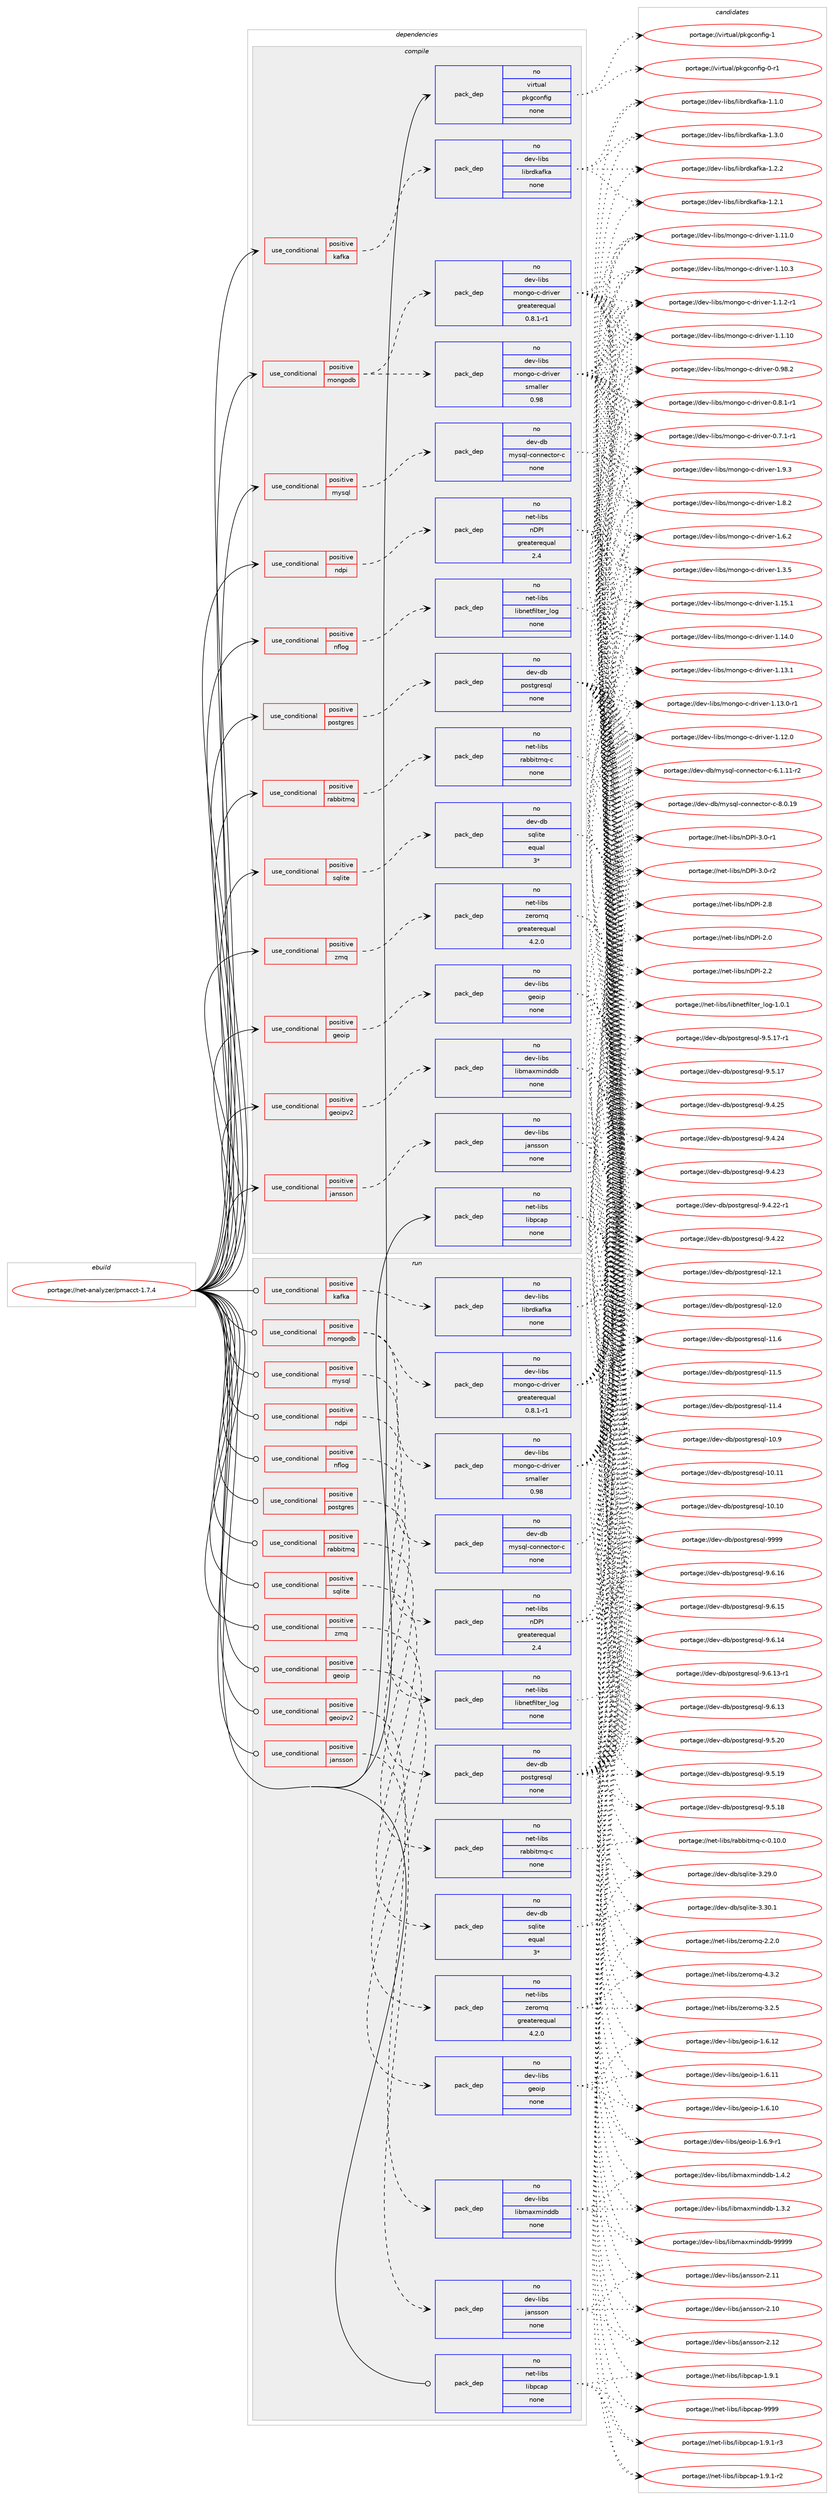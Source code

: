 digraph prolog {

# *************
# Graph options
# *************

newrank=true;
concentrate=true;
compound=true;
graph [rankdir=LR,fontname=Helvetica,fontsize=10,ranksep=1.5];#, ranksep=2.5, nodesep=0.2];
edge  [arrowhead=vee];
node  [fontname=Helvetica,fontsize=10];

# **********
# The ebuild
# **********

subgraph cluster_leftcol {
color=gray;
rank=same;
label=<<i>ebuild</i>>;
id [label="portage://net-analyzer/pmacct-1.7.4", color=red, width=4, href="../net-analyzer/pmacct-1.7.4.svg"];
}

# ****************
# The dependencies
# ****************

subgraph cluster_midcol {
color=gray;
label=<<i>dependencies</i>>;
subgraph cluster_compile {
fillcolor="#eeeeee";
style=filled;
label=<<i>compile</i>>;
subgraph cond34107 {
dependency152297 [label=<<TABLE BORDER="0" CELLBORDER="1" CELLSPACING="0" CELLPADDING="4"><TR><TD ROWSPAN="3" CELLPADDING="10">use_conditional</TD></TR><TR><TD>positive</TD></TR><TR><TD>geoip</TD></TR></TABLE>>, shape=none, color=red];
subgraph pack115696 {
dependency152298 [label=<<TABLE BORDER="0" CELLBORDER="1" CELLSPACING="0" CELLPADDING="4" WIDTH="220"><TR><TD ROWSPAN="6" CELLPADDING="30">pack_dep</TD></TR><TR><TD WIDTH="110">no</TD></TR><TR><TD>dev-libs</TD></TR><TR><TD>geoip</TD></TR><TR><TD>none</TD></TR><TR><TD></TD></TR></TABLE>>, shape=none, color=blue];
}
dependency152297:e -> dependency152298:w [weight=20,style="dashed",arrowhead="vee"];
}
id:e -> dependency152297:w [weight=20,style="solid",arrowhead="vee"];
subgraph cond34108 {
dependency152299 [label=<<TABLE BORDER="0" CELLBORDER="1" CELLSPACING="0" CELLPADDING="4"><TR><TD ROWSPAN="3" CELLPADDING="10">use_conditional</TD></TR><TR><TD>positive</TD></TR><TR><TD>geoipv2</TD></TR></TABLE>>, shape=none, color=red];
subgraph pack115697 {
dependency152300 [label=<<TABLE BORDER="0" CELLBORDER="1" CELLSPACING="0" CELLPADDING="4" WIDTH="220"><TR><TD ROWSPAN="6" CELLPADDING="30">pack_dep</TD></TR><TR><TD WIDTH="110">no</TD></TR><TR><TD>dev-libs</TD></TR><TR><TD>libmaxminddb</TD></TR><TR><TD>none</TD></TR><TR><TD></TD></TR></TABLE>>, shape=none, color=blue];
}
dependency152299:e -> dependency152300:w [weight=20,style="dashed",arrowhead="vee"];
}
id:e -> dependency152299:w [weight=20,style="solid",arrowhead="vee"];
subgraph cond34109 {
dependency152301 [label=<<TABLE BORDER="0" CELLBORDER="1" CELLSPACING="0" CELLPADDING="4"><TR><TD ROWSPAN="3" CELLPADDING="10">use_conditional</TD></TR><TR><TD>positive</TD></TR><TR><TD>jansson</TD></TR></TABLE>>, shape=none, color=red];
subgraph pack115698 {
dependency152302 [label=<<TABLE BORDER="0" CELLBORDER="1" CELLSPACING="0" CELLPADDING="4" WIDTH="220"><TR><TD ROWSPAN="6" CELLPADDING="30">pack_dep</TD></TR><TR><TD WIDTH="110">no</TD></TR><TR><TD>dev-libs</TD></TR><TR><TD>jansson</TD></TR><TR><TD>none</TD></TR><TR><TD></TD></TR></TABLE>>, shape=none, color=blue];
}
dependency152301:e -> dependency152302:w [weight=20,style="dashed",arrowhead="vee"];
}
id:e -> dependency152301:w [weight=20,style="solid",arrowhead="vee"];
subgraph cond34110 {
dependency152303 [label=<<TABLE BORDER="0" CELLBORDER="1" CELLSPACING="0" CELLPADDING="4"><TR><TD ROWSPAN="3" CELLPADDING="10">use_conditional</TD></TR><TR><TD>positive</TD></TR><TR><TD>kafka</TD></TR></TABLE>>, shape=none, color=red];
subgraph pack115699 {
dependency152304 [label=<<TABLE BORDER="0" CELLBORDER="1" CELLSPACING="0" CELLPADDING="4" WIDTH="220"><TR><TD ROWSPAN="6" CELLPADDING="30">pack_dep</TD></TR><TR><TD WIDTH="110">no</TD></TR><TR><TD>dev-libs</TD></TR><TR><TD>librdkafka</TD></TR><TR><TD>none</TD></TR><TR><TD></TD></TR></TABLE>>, shape=none, color=blue];
}
dependency152303:e -> dependency152304:w [weight=20,style="dashed",arrowhead="vee"];
}
id:e -> dependency152303:w [weight=20,style="solid",arrowhead="vee"];
subgraph cond34111 {
dependency152305 [label=<<TABLE BORDER="0" CELLBORDER="1" CELLSPACING="0" CELLPADDING="4"><TR><TD ROWSPAN="3" CELLPADDING="10">use_conditional</TD></TR><TR><TD>positive</TD></TR><TR><TD>mongodb</TD></TR></TABLE>>, shape=none, color=red];
subgraph pack115700 {
dependency152306 [label=<<TABLE BORDER="0" CELLBORDER="1" CELLSPACING="0" CELLPADDING="4" WIDTH="220"><TR><TD ROWSPAN="6" CELLPADDING="30">pack_dep</TD></TR><TR><TD WIDTH="110">no</TD></TR><TR><TD>dev-libs</TD></TR><TR><TD>mongo-c-driver</TD></TR><TR><TD>greaterequal</TD></TR><TR><TD>0.8.1-r1</TD></TR></TABLE>>, shape=none, color=blue];
}
dependency152305:e -> dependency152306:w [weight=20,style="dashed",arrowhead="vee"];
subgraph pack115701 {
dependency152307 [label=<<TABLE BORDER="0" CELLBORDER="1" CELLSPACING="0" CELLPADDING="4" WIDTH="220"><TR><TD ROWSPAN="6" CELLPADDING="30">pack_dep</TD></TR><TR><TD WIDTH="110">no</TD></TR><TR><TD>dev-libs</TD></TR><TR><TD>mongo-c-driver</TD></TR><TR><TD>smaller</TD></TR><TR><TD>0.98</TD></TR></TABLE>>, shape=none, color=blue];
}
dependency152305:e -> dependency152307:w [weight=20,style="dashed",arrowhead="vee"];
}
id:e -> dependency152305:w [weight=20,style="solid",arrowhead="vee"];
subgraph cond34112 {
dependency152308 [label=<<TABLE BORDER="0" CELLBORDER="1" CELLSPACING="0" CELLPADDING="4"><TR><TD ROWSPAN="3" CELLPADDING="10">use_conditional</TD></TR><TR><TD>positive</TD></TR><TR><TD>mysql</TD></TR></TABLE>>, shape=none, color=red];
subgraph pack115702 {
dependency152309 [label=<<TABLE BORDER="0" CELLBORDER="1" CELLSPACING="0" CELLPADDING="4" WIDTH="220"><TR><TD ROWSPAN="6" CELLPADDING="30">pack_dep</TD></TR><TR><TD WIDTH="110">no</TD></TR><TR><TD>dev-db</TD></TR><TR><TD>mysql-connector-c</TD></TR><TR><TD>none</TD></TR><TR><TD></TD></TR></TABLE>>, shape=none, color=blue];
}
dependency152308:e -> dependency152309:w [weight=20,style="dashed",arrowhead="vee"];
}
id:e -> dependency152308:w [weight=20,style="solid",arrowhead="vee"];
subgraph cond34113 {
dependency152310 [label=<<TABLE BORDER="0" CELLBORDER="1" CELLSPACING="0" CELLPADDING="4"><TR><TD ROWSPAN="3" CELLPADDING="10">use_conditional</TD></TR><TR><TD>positive</TD></TR><TR><TD>ndpi</TD></TR></TABLE>>, shape=none, color=red];
subgraph pack115703 {
dependency152311 [label=<<TABLE BORDER="0" CELLBORDER="1" CELLSPACING="0" CELLPADDING="4" WIDTH="220"><TR><TD ROWSPAN="6" CELLPADDING="30">pack_dep</TD></TR><TR><TD WIDTH="110">no</TD></TR><TR><TD>net-libs</TD></TR><TR><TD>nDPI</TD></TR><TR><TD>greaterequal</TD></TR><TR><TD>2.4</TD></TR></TABLE>>, shape=none, color=blue];
}
dependency152310:e -> dependency152311:w [weight=20,style="dashed",arrowhead="vee"];
}
id:e -> dependency152310:w [weight=20,style="solid",arrowhead="vee"];
subgraph cond34114 {
dependency152312 [label=<<TABLE BORDER="0" CELLBORDER="1" CELLSPACING="0" CELLPADDING="4"><TR><TD ROWSPAN="3" CELLPADDING="10">use_conditional</TD></TR><TR><TD>positive</TD></TR><TR><TD>nflog</TD></TR></TABLE>>, shape=none, color=red];
subgraph pack115704 {
dependency152313 [label=<<TABLE BORDER="0" CELLBORDER="1" CELLSPACING="0" CELLPADDING="4" WIDTH="220"><TR><TD ROWSPAN="6" CELLPADDING="30">pack_dep</TD></TR><TR><TD WIDTH="110">no</TD></TR><TR><TD>net-libs</TD></TR><TR><TD>libnetfilter_log</TD></TR><TR><TD>none</TD></TR><TR><TD></TD></TR></TABLE>>, shape=none, color=blue];
}
dependency152312:e -> dependency152313:w [weight=20,style="dashed",arrowhead="vee"];
}
id:e -> dependency152312:w [weight=20,style="solid",arrowhead="vee"];
subgraph cond34115 {
dependency152314 [label=<<TABLE BORDER="0" CELLBORDER="1" CELLSPACING="0" CELLPADDING="4"><TR><TD ROWSPAN="3" CELLPADDING="10">use_conditional</TD></TR><TR><TD>positive</TD></TR><TR><TD>postgres</TD></TR></TABLE>>, shape=none, color=red];
subgraph pack115705 {
dependency152315 [label=<<TABLE BORDER="0" CELLBORDER="1" CELLSPACING="0" CELLPADDING="4" WIDTH="220"><TR><TD ROWSPAN="6" CELLPADDING="30">pack_dep</TD></TR><TR><TD WIDTH="110">no</TD></TR><TR><TD>dev-db</TD></TR><TR><TD>postgresql</TD></TR><TR><TD>none</TD></TR><TR><TD></TD></TR></TABLE>>, shape=none, color=blue];
}
dependency152314:e -> dependency152315:w [weight=20,style="dashed",arrowhead="vee"];
}
id:e -> dependency152314:w [weight=20,style="solid",arrowhead="vee"];
subgraph cond34116 {
dependency152316 [label=<<TABLE BORDER="0" CELLBORDER="1" CELLSPACING="0" CELLPADDING="4"><TR><TD ROWSPAN="3" CELLPADDING="10">use_conditional</TD></TR><TR><TD>positive</TD></TR><TR><TD>rabbitmq</TD></TR></TABLE>>, shape=none, color=red];
subgraph pack115706 {
dependency152317 [label=<<TABLE BORDER="0" CELLBORDER="1" CELLSPACING="0" CELLPADDING="4" WIDTH="220"><TR><TD ROWSPAN="6" CELLPADDING="30">pack_dep</TD></TR><TR><TD WIDTH="110">no</TD></TR><TR><TD>net-libs</TD></TR><TR><TD>rabbitmq-c</TD></TR><TR><TD>none</TD></TR><TR><TD></TD></TR></TABLE>>, shape=none, color=blue];
}
dependency152316:e -> dependency152317:w [weight=20,style="dashed",arrowhead="vee"];
}
id:e -> dependency152316:w [weight=20,style="solid",arrowhead="vee"];
subgraph cond34117 {
dependency152318 [label=<<TABLE BORDER="0" CELLBORDER="1" CELLSPACING="0" CELLPADDING="4"><TR><TD ROWSPAN="3" CELLPADDING="10">use_conditional</TD></TR><TR><TD>positive</TD></TR><TR><TD>sqlite</TD></TR></TABLE>>, shape=none, color=red];
subgraph pack115707 {
dependency152319 [label=<<TABLE BORDER="0" CELLBORDER="1" CELLSPACING="0" CELLPADDING="4" WIDTH="220"><TR><TD ROWSPAN="6" CELLPADDING="30">pack_dep</TD></TR><TR><TD WIDTH="110">no</TD></TR><TR><TD>dev-db</TD></TR><TR><TD>sqlite</TD></TR><TR><TD>equal</TD></TR><TR><TD>3*</TD></TR></TABLE>>, shape=none, color=blue];
}
dependency152318:e -> dependency152319:w [weight=20,style="dashed",arrowhead="vee"];
}
id:e -> dependency152318:w [weight=20,style="solid",arrowhead="vee"];
subgraph cond34118 {
dependency152320 [label=<<TABLE BORDER="0" CELLBORDER="1" CELLSPACING="0" CELLPADDING="4"><TR><TD ROWSPAN="3" CELLPADDING="10">use_conditional</TD></TR><TR><TD>positive</TD></TR><TR><TD>zmq</TD></TR></TABLE>>, shape=none, color=red];
subgraph pack115708 {
dependency152321 [label=<<TABLE BORDER="0" CELLBORDER="1" CELLSPACING="0" CELLPADDING="4" WIDTH="220"><TR><TD ROWSPAN="6" CELLPADDING="30">pack_dep</TD></TR><TR><TD WIDTH="110">no</TD></TR><TR><TD>net-libs</TD></TR><TR><TD>zeromq</TD></TR><TR><TD>greaterequal</TD></TR><TR><TD>4.2.0</TD></TR></TABLE>>, shape=none, color=blue];
}
dependency152320:e -> dependency152321:w [weight=20,style="dashed",arrowhead="vee"];
}
id:e -> dependency152320:w [weight=20,style="solid",arrowhead="vee"];
subgraph pack115709 {
dependency152322 [label=<<TABLE BORDER="0" CELLBORDER="1" CELLSPACING="0" CELLPADDING="4" WIDTH="220"><TR><TD ROWSPAN="6" CELLPADDING="30">pack_dep</TD></TR><TR><TD WIDTH="110">no</TD></TR><TR><TD>net-libs</TD></TR><TR><TD>libpcap</TD></TR><TR><TD>none</TD></TR><TR><TD></TD></TR></TABLE>>, shape=none, color=blue];
}
id:e -> dependency152322:w [weight=20,style="solid",arrowhead="vee"];
subgraph pack115710 {
dependency152323 [label=<<TABLE BORDER="0" CELLBORDER="1" CELLSPACING="0" CELLPADDING="4" WIDTH="220"><TR><TD ROWSPAN="6" CELLPADDING="30">pack_dep</TD></TR><TR><TD WIDTH="110">no</TD></TR><TR><TD>virtual</TD></TR><TR><TD>pkgconfig</TD></TR><TR><TD>none</TD></TR><TR><TD></TD></TR></TABLE>>, shape=none, color=blue];
}
id:e -> dependency152323:w [weight=20,style="solid",arrowhead="vee"];
}
subgraph cluster_compileandrun {
fillcolor="#eeeeee";
style=filled;
label=<<i>compile and run</i>>;
}
subgraph cluster_run {
fillcolor="#eeeeee";
style=filled;
label=<<i>run</i>>;
subgraph cond34119 {
dependency152324 [label=<<TABLE BORDER="0" CELLBORDER="1" CELLSPACING="0" CELLPADDING="4"><TR><TD ROWSPAN="3" CELLPADDING="10">use_conditional</TD></TR><TR><TD>positive</TD></TR><TR><TD>geoip</TD></TR></TABLE>>, shape=none, color=red];
subgraph pack115711 {
dependency152325 [label=<<TABLE BORDER="0" CELLBORDER="1" CELLSPACING="0" CELLPADDING="4" WIDTH="220"><TR><TD ROWSPAN="6" CELLPADDING="30">pack_dep</TD></TR><TR><TD WIDTH="110">no</TD></TR><TR><TD>dev-libs</TD></TR><TR><TD>geoip</TD></TR><TR><TD>none</TD></TR><TR><TD></TD></TR></TABLE>>, shape=none, color=blue];
}
dependency152324:e -> dependency152325:w [weight=20,style="dashed",arrowhead="vee"];
}
id:e -> dependency152324:w [weight=20,style="solid",arrowhead="odot"];
subgraph cond34120 {
dependency152326 [label=<<TABLE BORDER="0" CELLBORDER="1" CELLSPACING="0" CELLPADDING="4"><TR><TD ROWSPAN="3" CELLPADDING="10">use_conditional</TD></TR><TR><TD>positive</TD></TR><TR><TD>geoipv2</TD></TR></TABLE>>, shape=none, color=red];
subgraph pack115712 {
dependency152327 [label=<<TABLE BORDER="0" CELLBORDER="1" CELLSPACING="0" CELLPADDING="4" WIDTH="220"><TR><TD ROWSPAN="6" CELLPADDING="30">pack_dep</TD></TR><TR><TD WIDTH="110">no</TD></TR><TR><TD>dev-libs</TD></TR><TR><TD>libmaxminddb</TD></TR><TR><TD>none</TD></TR><TR><TD></TD></TR></TABLE>>, shape=none, color=blue];
}
dependency152326:e -> dependency152327:w [weight=20,style="dashed",arrowhead="vee"];
}
id:e -> dependency152326:w [weight=20,style="solid",arrowhead="odot"];
subgraph cond34121 {
dependency152328 [label=<<TABLE BORDER="0" CELLBORDER="1" CELLSPACING="0" CELLPADDING="4"><TR><TD ROWSPAN="3" CELLPADDING="10">use_conditional</TD></TR><TR><TD>positive</TD></TR><TR><TD>jansson</TD></TR></TABLE>>, shape=none, color=red];
subgraph pack115713 {
dependency152329 [label=<<TABLE BORDER="0" CELLBORDER="1" CELLSPACING="0" CELLPADDING="4" WIDTH="220"><TR><TD ROWSPAN="6" CELLPADDING="30">pack_dep</TD></TR><TR><TD WIDTH="110">no</TD></TR><TR><TD>dev-libs</TD></TR><TR><TD>jansson</TD></TR><TR><TD>none</TD></TR><TR><TD></TD></TR></TABLE>>, shape=none, color=blue];
}
dependency152328:e -> dependency152329:w [weight=20,style="dashed",arrowhead="vee"];
}
id:e -> dependency152328:w [weight=20,style="solid",arrowhead="odot"];
subgraph cond34122 {
dependency152330 [label=<<TABLE BORDER="0" CELLBORDER="1" CELLSPACING="0" CELLPADDING="4"><TR><TD ROWSPAN="3" CELLPADDING="10">use_conditional</TD></TR><TR><TD>positive</TD></TR><TR><TD>kafka</TD></TR></TABLE>>, shape=none, color=red];
subgraph pack115714 {
dependency152331 [label=<<TABLE BORDER="0" CELLBORDER="1" CELLSPACING="0" CELLPADDING="4" WIDTH="220"><TR><TD ROWSPAN="6" CELLPADDING="30">pack_dep</TD></TR><TR><TD WIDTH="110">no</TD></TR><TR><TD>dev-libs</TD></TR><TR><TD>librdkafka</TD></TR><TR><TD>none</TD></TR><TR><TD></TD></TR></TABLE>>, shape=none, color=blue];
}
dependency152330:e -> dependency152331:w [weight=20,style="dashed",arrowhead="vee"];
}
id:e -> dependency152330:w [weight=20,style="solid",arrowhead="odot"];
subgraph cond34123 {
dependency152332 [label=<<TABLE BORDER="0" CELLBORDER="1" CELLSPACING="0" CELLPADDING="4"><TR><TD ROWSPAN="3" CELLPADDING="10">use_conditional</TD></TR><TR><TD>positive</TD></TR><TR><TD>mongodb</TD></TR></TABLE>>, shape=none, color=red];
subgraph pack115715 {
dependency152333 [label=<<TABLE BORDER="0" CELLBORDER="1" CELLSPACING="0" CELLPADDING="4" WIDTH="220"><TR><TD ROWSPAN="6" CELLPADDING="30">pack_dep</TD></TR><TR><TD WIDTH="110">no</TD></TR><TR><TD>dev-libs</TD></TR><TR><TD>mongo-c-driver</TD></TR><TR><TD>greaterequal</TD></TR><TR><TD>0.8.1-r1</TD></TR></TABLE>>, shape=none, color=blue];
}
dependency152332:e -> dependency152333:w [weight=20,style="dashed",arrowhead="vee"];
subgraph pack115716 {
dependency152334 [label=<<TABLE BORDER="0" CELLBORDER="1" CELLSPACING="0" CELLPADDING="4" WIDTH="220"><TR><TD ROWSPAN="6" CELLPADDING="30">pack_dep</TD></TR><TR><TD WIDTH="110">no</TD></TR><TR><TD>dev-libs</TD></TR><TR><TD>mongo-c-driver</TD></TR><TR><TD>smaller</TD></TR><TR><TD>0.98</TD></TR></TABLE>>, shape=none, color=blue];
}
dependency152332:e -> dependency152334:w [weight=20,style="dashed",arrowhead="vee"];
}
id:e -> dependency152332:w [weight=20,style="solid",arrowhead="odot"];
subgraph cond34124 {
dependency152335 [label=<<TABLE BORDER="0" CELLBORDER="1" CELLSPACING="0" CELLPADDING="4"><TR><TD ROWSPAN="3" CELLPADDING="10">use_conditional</TD></TR><TR><TD>positive</TD></TR><TR><TD>mysql</TD></TR></TABLE>>, shape=none, color=red];
subgraph pack115717 {
dependency152336 [label=<<TABLE BORDER="0" CELLBORDER="1" CELLSPACING="0" CELLPADDING="4" WIDTH="220"><TR><TD ROWSPAN="6" CELLPADDING="30">pack_dep</TD></TR><TR><TD WIDTH="110">no</TD></TR><TR><TD>dev-db</TD></TR><TR><TD>mysql-connector-c</TD></TR><TR><TD>none</TD></TR><TR><TD></TD></TR></TABLE>>, shape=none, color=blue];
}
dependency152335:e -> dependency152336:w [weight=20,style="dashed",arrowhead="vee"];
}
id:e -> dependency152335:w [weight=20,style="solid",arrowhead="odot"];
subgraph cond34125 {
dependency152337 [label=<<TABLE BORDER="0" CELLBORDER="1" CELLSPACING="0" CELLPADDING="4"><TR><TD ROWSPAN="3" CELLPADDING="10">use_conditional</TD></TR><TR><TD>positive</TD></TR><TR><TD>ndpi</TD></TR></TABLE>>, shape=none, color=red];
subgraph pack115718 {
dependency152338 [label=<<TABLE BORDER="0" CELLBORDER="1" CELLSPACING="0" CELLPADDING="4" WIDTH="220"><TR><TD ROWSPAN="6" CELLPADDING="30">pack_dep</TD></TR><TR><TD WIDTH="110">no</TD></TR><TR><TD>net-libs</TD></TR><TR><TD>nDPI</TD></TR><TR><TD>greaterequal</TD></TR><TR><TD>2.4</TD></TR></TABLE>>, shape=none, color=blue];
}
dependency152337:e -> dependency152338:w [weight=20,style="dashed",arrowhead="vee"];
}
id:e -> dependency152337:w [weight=20,style="solid",arrowhead="odot"];
subgraph cond34126 {
dependency152339 [label=<<TABLE BORDER="0" CELLBORDER="1" CELLSPACING="0" CELLPADDING="4"><TR><TD ROWSPAN="3" CELLPADDING="10">use_conditional</TD></TR><TR><TD>positive</TD></TR><TR><TD>nflog</TD></TR></TABLE>>, shape=none, color=red];
subgraph pack115719 {
dependency152340 [label=<<TABLE BORDER="0" CELLBORDER="1" CELLSPACING="0" CELLPADDING="4" WIDTH="220"><TR><TD ROWSPAN="6" CELLPADDING="30">pack_dep</TD></TR><TR><TD WIDTH="110">no</TD></TR><TR><TD>net-libs</TD></TR><TR><TD>libnetfilter_log</TD></TR><TR><TD>none</TD></TR><TR><TD></TD></TR></TABLE>>, shape=none, color=blue];
}
dependency152339:e -> dependency152340:w [weight=20,style="dashed",arrowhead="vee"];
}
id:e -> dependency152339:w [weight=20,style="solid",arrowhead="odot"];
subgraph cond34127 {
dependency152341 [label=<<TABLE BORDER="0" CELLBORDER="1" CELLSPACING="0" CELLPADDING="4"><TR><TD ROWSPAN="3" CELLPADDING="10">use_conditional</TD></TR><TR><TD>positive</TD></TR><TR><TD>postgres</TD></TR></TABLE>>, shape=none, color=red];
subgraph pack115720 {
dependency152342 [label=<<TABLE BORDER="0" CELLBORDER="1" CELLSPACING="0" CELLPADDING="4" WIDTH="220"><TR><TD ROWSPAN="6" CELLPADDING="30">pack_dep</TD></TR><TR><TD WIDTH="110">no</TD></TR><TR><TD>dev-db</TD></TR><TR><TD>postgresql</TD></TR><TR><TD>none</TD></TR><TR><TD></TD></TR></TABLE>>, shape=none, color=blue];
}
dependency152341:e -> dependency152342:w [weight=20,style="dashed",arrowhead="vee"];
}
id:e -> dependency152341:w [weight=20,style="solid",arrowhead="odot"];
subgraph cond34128 {
dependency152343 [label=<<TABLE BORDER="0" CELLBORDER="1" CELLSPACING="0" CELLPADDING="4"><TR><TD ROWSPAN="3" CELLPADDING="10">use_conditional</TD></TR><TR><TD>positive</TD></TR><TR><TD>rabbitmq</TD></TR></TABLE>>, shape=none, color=red];
subgraph pack115721 {
dependency152344 [label=<<TABLE BORDER="0" CELLBORDER="1" CELLSPACING="0" CELLPADDING="4" WIDTH="220"><TR><TD ROWSPAN="6" CELLPADDING="30">pack_dep</TD></TR><TR><TD WIDTH="110">no</TD></TR><TR><TD>net-libs</TD></TR><TR><TD>rabbitmq-c</TD></TR><TR><TD>none</TD></TR><TR><TD></TD></TR></TABLE>>, shape=none, color=blue];
}
dependency152343:e -> dependency152344:w [weight=20,style="dashed",arrowhead="vee"];
}
id:e -> dependency152343:w [weight=20,style="solid",arrowhead="odot"];
subgraph cond34129 {
dependency152345 [label=<<TABLE BORDER="0" CELLBORDER="1" CELLSPACING="0" CELLPADDING="4"><TR><TD ROWSPAN="3" CELLPADDING="10">use_conditional</TD></TR><TR><TD>positive</TD></TR><TR><TD>sqlite</TD></TR></TABLE>>, shape=none, color=red];
subgraph pack115722 {
dependency152346 [label=<<TABLE BORDER="0" CELLBORDER="1" CELLSPACING="0" CELLPADDING="4" WIDTH="220"><TR><TD ROWSPAN="6" CELLPADDING="30">pack_dep</TD></TR><TR><TD WIDTH="110">no</TD></TR><TR><TD>dev-db</TD></TR><TR><TD>sqlite</TD></TR><TR><TD>equal</TD></TR><TR><TD>3*</TD></TR></TABLE>>, shape=none, color=blue];
}
dependency152345:e -> dependency152346:w [weight=20,style="dashed",arrowhead="vee"];
}
id:e -> dependency152345:w [weight=20,style="solid",arrowhead="odot"];
subgraph cond34130 {
dependency152347 [label=<<TABLE BORDER="0" CELLBORDER="1" CELLSPACING="0" CELLPADDING="4"><TR><TD ROWSPAN="3" CELLPADDING="10">use_conditional</TD></TR><TR><TD>positive</TD></TR><TR><TD>zmq</TD></TR></TABLE>>, shape=none, color=red];
subgraph pack115723 {
dependency152348 [label=<<TABLE BORDER="0" CELLBORDER="1" CELLSPACING="0" CELLPADDING="4" WIDTH="220"><TR><TD ROWSPAN="6" CELLPADDING="30">pack_dep</TD></TR><TR><TD WIDTH="110">no</TD></TR><TR><TD>net-libs</TD></TR><TR><TD>zeromq</TD></TR><TR><TD>greaterequal</TD></TR><TR><TD>4.2.0</TD></TR></TABLE>>, shape=none, color=blue];
}
dependency152347:e -> dependency152348:w [weight=20,style="dashed",arrowhead="vee"];
}
id:e -> dependency152347:w [weight=20,style="solid",arrowhead="odot"];
subgraph pack115724 {
dependency152349 [label=<<TABLE BORDER="0" CELLBORDER="1" CELLSPACING="0" CELLPADDING="4" WIDTH="220"><TR><TD ROWSPAN="6" CELLPADDING="30">pack_dep</TD></TR><TR><TD WIDTH="110">no</TD></TR><TR><TD>net-libs</TD></TR><TR><TD>libpcap</TD></TR><TR><TD>none</TD></TR><TR><TD></TD></TR></TABLE>>, shape=none, color=blue];
}
id:e -> dependency152349:w [weight=20,style="solid",arrowhead="odot"];
}
}

# **************
# The candidates
# **************

subgraph cluster_choices {
rank=same;
color=gray;
label=<<i>candidates</i>>;

subgraph choice115696 {
color=black;
nodesep=1;
choice1001011184510810598115471031011111051124549465446574511449 [label="portage://dev-libs/geoip-1.6.9-r1", color=red, width=4,href="../dev-libs/geoip-1.6.9-r1.svg"];
choice10010111845108105981154710310111110511245494654464950 [label="portage://dev-libs/geoip-1.6.12", color=red, width=4,href="../dev-libs/geoip-1.6.12.svg"];
choice10010111845108105981154710310111110511245494654464949 [label="portage://dev-libs/geoip-1.6.11", color=red, width=4,href="../dev-libs/geoip-1.6.11.svg"];
choice10010111845108105981154710310111110511245494654464948 [label="portage://dev-libs/geoip-1.6.10", color=red, width=4,href="../dev-libs/geoip-1.6.10.svg"];
dependency152298:e -> choice1001011184510810598115471031011111051124549465446574511449:w [style=dotted,weight="100"];
dependency152298:e -> choice10010111845108105981154710310111110511245494654464950:w [style=dotted,weight="100"];
dependency152298:e -> choice10010111845108105981154710310111110511245494654464949:w [style=dotted,weight="100"];
dependency152298:e -> choice10010111845108105981154710310111110511245494654464948:w [style=dotted,weight="100"];
}
subgraph choice115697 {
color=black;
nodesep=1;
choice100101118451081059811547108105981099712010910511010010098455757575757 [label="portage://dev-libs/libmaxminddb-99999", color=red, width=4,href="../dev-libs/libmaxminddb-99999.svg"];
choice100101118451081059811547108105981099712010910511010010098454946524650 [label="portage://dev-libs/libmaxminddb-1.4.2", color=red, width=4,href="../dev-libs/libmaxminddb-1.4.2.svg"];
choice100101118451081059811547108105981099712010910511010010098454946514650 [label="portage://dev-libs/libmaxminddb-1.3.2", color=red, width=4,href="../dev-libs/libmaxminddb-1.3.2.svg"];
dependency152300:e -> choice100101118451081059811547108105981099712010910511010010098455757575757:w [style=dotted,weight="100"];
dependency152300:e -> choice100101118451081059811547108105981099712010910511010010098454946524650:w [style=dotted,weight="100"];
dependency152300:e -> choice100101118451081059811547108105981099712010910511010010098454946514650:w [style=dotted,weight="100"];
}
subgraph choice115698 {
color=black;
nodesep=1;
choice100101118451081059811547106971101151151111104550464950 [label="portage://dev-libs/jansson-2.12", color=red, width=4,href="../dev-libs/jansson-2.12.svg"];
choice100101118451081059811547106971101151151111104550464949 [label="portage://dev-libs/jansson-2.11", color=red, width=4,href="../dev-libs/jansson-2.11.svg"];
choice100101118451081059811547106971101151151111104550464948 [label="portage://dev-libs/jansson-2.10", color=red, width=4,href="../dev-libs/jansson-2.10.svg"];
dependency152302:e -> choice100101118451081059811547106971101151151111104550464950:w [style=dotted,weight="100"];
dependency152302:e -> choice100101118451081059811547106971101151151111104550464949:w [style=dotted,weight="100"];
dependency152302:e -> choice100101118451081059811547106971101151151111104550464948:w [style=dotted,weight="100"];
}
subgraph choice115699 {
color=black;
nodesep=1;
choice100101118451081059811547108105981141001079710210797454946514648 [label="portage://dev-libs/librdkafka-1.3.0", color=red, width=4,href="../dev-libs/librdkafka-1.3.0.svg"];
choice100101118451081059811547108105981141001079710210797454946504650 [label="portage://dev-libs/librdkafka-1.2.2", color=red, width=4,href="../dev-libs/librdkafka-1.2.2.svg"];
choice100101118451081059811547108105981141001079710210797454946504649 [label="portage://dev-libs/librdkafka-1.2.1", color=red, width=4,href="../dev-libs/librdkafka-1.2.1.svg"];
choice100101118451081059811547108105981141001079710210797454946494648 [label="portage://dev-libs/librdkafka-1.1.0", color=red, width=4,href="../dev-libs/librdkafka-1.1.0.svg"];
dependency152304:e -> choice100101118451081059811547108105981141001079710210797454946514648:w [style=dotted,weight="100"];
dependency152304:e -> choice100101118451081059811547108105981141001079710210797454946504650:w [style=dotted,weight="100"];
dependency152304:e -> choice100101118451081059811547108105981141001079710210797454946504649:w [style=dotted,weight="100"];
dependency152304:e -> choice100101118451081059811547108105981141001079710210797454946494648:w [style=dotted,weight="100"];
}
subgraph choice115700 {
color=black;
nodesep=1;
choice100101118451081059811547109111110103111459945100114105118101114454946574651 [label="portage://dev-libs/mongo-c-driver-1.9.3", color=red, width=4,href="../dev-libs/mongo-c-driver-1.9.3.svg"];
choice100101118451081059811547109111110103111459945100114105118101114454946564650 [label="portage://dev-libs/mongo-c-driver-1.8.2", color=red, width=4,href="../dev-libs/mongo-c-driver-1.8.2.svg"];
choice100101118451081059811547109111110103111459945100114105118101114454946544650 [label="portage://dev-libs/mongo-c-driver-1.6.2", color=red, width=4,href="../dev-libs/mongo-c-driver-1.6.2.svg"];
choice100101118451081059811547109111110103111459945100114105118101114454946514653 [label="portage://dev-libs/mongo-c-driver-1.3.5", color=red, width=4,href="../dev-libs/mongo-c-driver-1.3.5.svg"];
choice10010111845108105981154710911111010311145994510011410511810111445494649534649 [label="portage://dev-libs/mongo-c-driver-1.15.1", color=red, width=4,href="../dev-libs/mongo-c-driver-1.15.1.svg"];
choice10010111845108105981154710911111010311145994510011410511810111445494649524648 [label="portage://dev-libs/mongo-c-driver-1.14.0", color=red, width=4,href="../dev-libs/mongo-c-driver-1.14.0.svg"];
choice10010111845108105981154710911111010311145994510011410511810111445494649514649 [label="portage://dev-libs/mongo-c-driver-1.13.1", color=red, width=4,href="../dev-libs/mongo-c-driver-1.13.1.svg"];
choice100101118451081059811547109111110103111459945100114105118101114454946495146484511449 [label="portage://dev-libs/mongo-c-driver-1.13.0-r1", color=red, width=4,href="../dev-libs/mongo-c-driver-1.13.0-r1.svg"];
choice10010111845108105981154710911111010311145994510011410511810111445494649504648 [label="portage://dev-libs/mongo-c-driver-1.12.0", color=red, width=4,href="../dev-libs/mongo-c-driver-1.12.0.svg"];
choice10010111845108105981154710911111010311145994510011410511810111445494649494648 [label="portage://dev-libs/mongo-c-driver-1.11.0", color=red, width=4,href="../dev-libs/mongo-c-driver-1.11.0.svg"];
choice10010111845108105981154710911111010311145994510011410511810111445494649484651 [label="portage://dev-libs/mongo-c-driver-1.10.3", color=red, width=4,href="../dev-libs/mongo-c-driver-1.10.3.svg"];
choice1001011184510810598115471091111101031114599451001141051181011144549464946504511449 [label="portage://dev-libs/mongo-c-driver-1.1.2-r1", color=red, width=4,href="../dev-libs/mongo-c-driver-1.1.2-r1.svg"];
choice10010111845108105981154710911111010311145994510011410511810111445494649464948 [label="portage://dev-libs/mongo-c-driver-1.1.10", color=red, width=4,href="../dev-libs/mongo-c-driver-1.1.10.svg"];
choice10010111845108105981154710911111010311145994510011410511810111445484657564650 [label="portage://dev-libs/mongo-c-driver-0.98.2", color=red, width=4,href="../dev-libs/mongo-c-driver-0.98.2.svg"];
choice1001011184510810598115471091111101031114599451001141051181011144548465646494511449 [label="portage://dev-libs/mongo-c-driver-0.8.1-r1", color=red, width=4,href="../dev-libs/mongo-c-driver-0.8.1-r1.svg"];
choice1001011184510810598115471091111101031114599451001141051181011144548465546494511449 [label="portage://dev-libs/mongo-c-driver-0.7.1-r1", color=red, width=4,href="../dev-libs/mongo-c-driver-0.7.1-r1.svg"];
dependency152306:e -> choice100101118451081059811547109111110103111459945100114105118101114454946574651:w [style=dotted,weight="100"];
dependency152306:e -> choice100101118451081059811547109111110103111459945100114105118101114454946564650:w [style=dotted,weight="100"];
dependency152306:e -> choice100101118451081059811547109111110103111459945100114105118101114454946544650:w [style=dotted,weight="100"];
dependency152306:e -> choice100101118451081059811547109111110103111459945100114105118101114454946514653:w [style=dotted,weight="100"];
dependency152306:e -> choice10010111845108105981154710911111010311145994510011410511810111445494649534649:w [style=dotted,weight="100"];
dependency152306:e -> choice10010111845108105981154710911111010311145994510011410511810111445494649524648:w [style=dotted,weight="100"];
dependency152306:e -> choice10010111845108105981154710911111010311145994510011410511810111445494649514649:w [style=dotted,weight="100"];
dependency152306:e -> choice100101118451081059811547109111110103111459945100114105118101114454946495146484511449:w [style=dotted,weight="100"];
dependency152306:e -> choice10010111845108105981154710911111010311145994510011410511810111445494649504648:w [style=dotted,weight="100"];
dependency152306:e -> choice10010111845108105981154710911111010311145994510011410511810111445494649494648:w [style=dotted,weight="100"];
dependency152306:e -> choice10010111845108105981154710911111010311145994510011410511810111445494649484651:w [style=dotted,weight="100"];
dependency152306:e -> choice1001011184510810598115471091111101031114599451001141051181011144549464946504511449:w [style=dotted,weight="100"];
dependency152306:e -> choice10010111845108105981154710911111010311145994510011410511810111445494649464948:w [style=dotted,weight="100"];
dependency152306:e -> choice10010111845108105981154710911111010311145994510011410511810111445484657564650:w [style=dotted,weight="100"];
dependency152306:e -> choice1001011184510810598115471091111101031114599451001141051181011144548465646494511449:w [style=dotted,weight="100"];
dependency152306:e -> choice1001011184510810598115471091111101031114599451001141051181011144548465546494511449:w [style=dotted,weight="100"];
}
subgraph choice115701 {
color=black;
nodesep=1;
choice100101118451081059811547109111110103111459945100114105118101114454946574651 [label="portage://dev-libs/mongo-c-driver-1.9.3", color=red, width=4,href="../dev-libs/mongo-c-driver-1.9.3.svg"];
choice100101118451081059811547109111110103111459945100114105118101114454946564650 [label="portage://dev-libs/mongo-c-driver-1.8.2", color=red, width=4,href="../dev-libs/mongo-c-driver-1.8.2.svg"];
choice100101118451081059811547109111110103111459945100114105118101114454946544650 [label="portage://dev-libs/mongo-c-driver-1.6.2", color=red, width=4,href="../dev-libs/mongo-c-driver-1.6.2.svg"];
choice100101118451081059811547109111110103111459945100114105118101114454946514653 [label="portage://dev-libs/mongo-c-driver-1.3.5", color=red, width=4,href="../dev-libs/mongo-c-driver-1.3.5.svg"];
choice10010111845108105981154710911111010311145994510011410511810111445494649534649 [label="portage://dev-libs/mongo-c-driver-1.15.1", color=red, width=4,href="../dev-libs/mongo-c-driver-1.15.1.svg"];
choice10010111845108105981154710911111010311145994510011410511810111445494649524648 [label="portage://dev-libs/mongo-c-driver-1.14.0", color=red, width=4,href="../dev-libs/mongo-c-driver-1.14.0.svg"];
choice10010111845108105981154710911111010311145994510011410511810111445494649514649 [label="portage://dev-libs/mongo-c-driver-1.13.1", color=red, width=4,href="../dev-libs/mongo-c-driver-1.13.1.svg"];
choice100101118451081059811547109111110103111459945100114105118101114454946495146484511449 [label="portage://dev-libs/mongo-c-driver-1.13.0-r1", color=red, width=4,href="../dev-libs/mongo-c-driver-1.13.0-r1.svg"];
choice10010111845108105981154710911111010311145994510011410511810111445494649504648 [label="portage://dev-libs/mongo-c-driver-1.12.0", color=red, width=4,href="../dev-libs/mongo-c-driver-1.12.0.svg"];
choice10010111845108105981154710911111010311145994510011410511810111445494649494648 [label="portage://dev-libs/mongo-c-driver-1.11.0", color=red, width=4,href="../dev-libs/mongo-c-driver-1.11.0.svg"];
choice10010111845108105981154710911111010311145994510011410511810111445494649484651 [label="portage://dev-libs/mongo-c-driver-1.10.3", color=red, width=4,href="../dev-libs/mongo-c-driver-1.10.3.svg"];
choice1001011184510810598115471091111101031114599451001141051181011144549464946504511449 [label="portage://dev-libs/mongo-c-driver-1.1.2-r1", color=red, width=4,href="../dev-libs/mongo-c-driver-1.1.2-r1.svg"];
choice10010111845108105981154710911111010311145994510011410511810111445494649464948 [label="portage://dev-libs/mongo-c-driver-1.1.10", color=red, width=4,href="../dev-libs/mongo-c-driver-1.1.10.svg"];
choice10010111845108105981154710911111010311145994510011410511810111445484657564650 [label="portage://dev-libs/mongo-c-driver-0.98.2", color=red, width=4,href="../dev-libs/mongo-c-driver-0.98.2.svg"];
choice1001011184510810598115471091111101031114599451001141051181011144548465646494511449 [label="portage://dev-libs/mongo-c-driver-0.8.1-r1", color=red, width=4,href="../dev-libs/mongo-c-driver-0.8.1-r1.svg"];
choice1001011184510810598115471091111101031114599451001141051181011144548465546494511449 [label="portage://dev-libs/mongo-c-driver-0.7.1-r1", color=red, width=4,href="../dev-libs/mongo-c-driver-0.7.1-r1.svg"];
dependency152307:e -> choice100101118451081059811547109111110103111459945100114105118101114454946574651:w [style=dotted,weight="100"];
dependency152307:e -> choice100101118451081059811547109111110103111459945100114105118101114454946564650:w [style=dotted,weight="100"];
dependency152307:e -> choice100101118451081059811547109111110103111459945100114105118101114454946544650:w [style=dotted,weight="100"];
dependency152307:e -> choice100101118451081059811547109111110103111459945100114105118101114454946514653:w [style=dotted,weight="100"];
dependency152307:e -> choice10010111845108105981154710911111010311145994510011410511810111445494649534649:w [style=dotted,weight="100"];
dependency152307:e -> choice10010111845108105981154710911111010311145994510011410511810111445494649524648:w [style=dotted,weight="100"];
dependency152307:e -> choice10010111845108105981154710911111010311145994510011410511810111445494649514649:w [style=dotted,weight="100"];
dependency152307:e -> choice100101118451081059811547109111110103111459945100114105118101114454946495146484511449:w [style=dotted,weight="100"];
dependency152307:e -> choice10010111845108105981154710911111010311145994510011410511810111445494649504648:w [style=dotted,weight="100"];
dependency152307:e -> choice10010111845108105981154710911111010311145994510011410511810111445494649494648:w [style=dotted,weight="100"];
dependency152307:e -> choice10010111845108105981154710911111010311145994510011410511810111445494649484651:w [style=dotted,weight="100"];
dependency152307:e -> choice1001011184510810598115471091111101031114599451001141051181011144549464946504511449:w [style=dotted,weight="100"];
dependency152307:e -> choice10010111845108105981154710911111010311145994510011410511810111445494649464948:w [style=dotted,weight="100"];
dependency152307:e -> choice10010111845108105981154710911111010311145994510011410511810111445484657564650:w [style=dotted,weight="100"];
dependency152307:e -> choice1001011184510810598115471091111101031114599451001141051181011144548465646494511449:w [style=dotted,weight="100"];
dependency152307:e -> choice1001011184510810598115471091111101031114599451001141051181011144548465546494511449:w [style=dotted,weight="100"];
}
subgraph choice115702 {
color=black;
nodesep=1;
choice100101118451009847109121115113108459911111011010199116111114459945564648464957 [label="portage://dev-db/mysql-connector-c-8.0.19", color=red, width=4,href="../dev-db/mysql-connector-c-8.0.19.svg"];
choice1001011184510098471091211151131084599111110110101991161111144599455446494649494511450 [label="portage://dev-db/mysql-connector-c-6.1.11-r2", color=red, width=4,href="../dev-db/mysql-connector-c-6.1.11-r2.svg"];
dependency152309:e -> choice100101118451009847109121115113108459911111011010199116111114459945564648464957:w [style=dotted,weight="100"];
dependency152309:e -> choice1001011184510098471091211151131084599111110110101991161111144599455446494649494511450:w [style=dotted,weight="100"];
}
subgraph choice115703 {
color=black;
nodesep=1;
choice110101116451081059811547110688073455146484511450 [label="portage://net-libs/nDPI-3.0-r2", color=red, width=4,href="../net-libs/nDPI-3.0-r2.svg"];
choice110101116451081059811547110688073455146484511449 [label="portage://net-libs/nDPI-3.0-r1", color=red, width=4,href="../net-libs/nDPI-3.0-r1.svg"];
choice11010111645108105981154711068807345504656 [label="portage://net-libs/nDPI-2.8", color=red, width=4,href="../net-libs/nDPI-2.8.svg"];
choice11010111645108105981154711068807345504650 [label="portage://net-libs/nDPI-2.2", color=red, width=4,href="../net-libs/nDPI-2.2.svg"];
choice11010111645108105981154711068807345504648 [label="portage://net-libs/nDPI-2.0", color=red, width=4,href="../net-libs/nDPI-2.0.svg"];
dependency152311:e -> choice110101116451081059811547110688073455146484511450:w [style=dotted,weight="100"];
dependency152311:e -> choice110101116451081059811547110688073455146484511449:w [style=dotted,weight="100"];
dependency152311:e -> choice11010111645108105981154711068807345504656:w [style=dotted,weight="100"];
dependency152311:e -> choice11010111645108105981154711068807345504650:w [style=dotted,weight="100"];
dependency152311:e -> choice11010111645108105981154711068807345504648:w [style=dotted,weight="100"];
}
subgraph choice115704 {
color=black;
nodesep=1;
choice1101011164510810598115471081059811010111610210510811610111495108111103454946484649 [label="portage://net-libs/libnetfilter_log-1.0.1", color=red, width=4,href="../net-libs/libnetfilter_log-1.0.1.svg"];
dependency152313:e -> choice1101011164510810598115471081059811010111610210510811610111495108111103454946484649:w [style=dotted,weight="100"];
}
subgraph choice115705 {
color=black;
nodesep=1;
choice1001011184510098471121111151161031141011151131084557575757 [label="portage://dev-db/postgresql-9999", color=red, width=4,href="../dev-db/postgresql-9999.svg"];
choice10010111845100984711211111511610311410111511310845574654464954 [label="portage://dev-db/postgresql-9.6.16", color=red, width=4,href="../dev-db/postgresql-9.6.16.svg"];
choice10010111845100984711211111511610311410111511310845574654464953 [label="portage://dev-db/postgresql-9.6.15", color=red, width=4,href="../dev-db/postgresql-9.6.15.svg"];
choice10010111845100984711211111511610311410111511310845574654464952 [label="portage://dev-db/postgresql-9.6.14", color=red, width=4,href="../dev-db/postgresql-9.6.14.svg"];
choice100101118451009847112111115116103114101115113108455746544649514511449 [label="portage://dev-db/postgresql-9.6.13-r1", color=red, width=4,href="../dev-db/postgresql-9.6.13-r1.svg"];
choice10010111845100984711211111511610311410111511310845574654464951 [label="portage://dev-db/postgresql-9.6.13", color=red, width=4,href="../dev-db/postgresql-9.6.13.svg"];
choice10010111845100984711211111511610311410111511310845574653465048 [label="portage://dev-db/postgresql-9.5.20", color=red, width=4,href="../dev-db/postgresql-9.5.20.svg"];
choice10010111845100984711211111511610311410111511310845574653464957 [label="portage://dev-db/postgresql-9.5.19", color=red, width=4,href="../dev-db/postgresql-9.5.19.svg"];
choice10010111845100984711211111511610311410111511310845574653464956 [label="portage://dev-db/postgresql-9.5.18", color=red, width=4,href="../dev-db/postgresql-9.5.18.svg"];
choice100101118451009847112111115116103114101115113108455746534649554511449 [label="portage://dev-db/postgresql-9.5.17-r1", color=red, width=4,href="../dev-db/postgresql-9.5.17-r1.svg"];
choice10010111845100984711211111511610311410111511310845574653464955 [label="portage://dev-db/postgresql-9.5.17", color=red, width=4,href="../dev-db/postgresql-9.5.17.svg"];
choice10010111845100984711211111511610311410111511310845574652465053 [label="portage://dev-db/postgresql-9.4.25", color=red, width=4,href="../dev-db/postgresql-9.4.25.svg"];
choice10010111845100984711211111511610311410111511310845574652465052 [label="portage://dev-db/postgresql-9.4.24", color=red, width=4,href="../dev-db/postgresql-9.4.24.svg"];
choice10010111845100984711211111511610311410111511310845574652465051 [label="portage://dev-db/postgresql-9.4.23", color=red, width=4,href="../dev-db/postgresql-9.4.23.svg"];
choice100101118451009847112111115116103114101115113108455746524650504511449 [label="portage://dev-db/postgresql-9.4.22-r1", color=red, width=4,href="../dev-db/postgresql-9.4.22-r1.svg"];
choice10010111845100984711211111511610311410111511310845574652465050 [label="portage://dev-db/postgresql-9.4.22", color=red, width=4,href="../dev-db/postgresql-9.4.22.svg"];
choice1001011184510098471121111151161031141011151131084549504649 [label="portage://dev-db/postgresql-12.1", color=red, width=4,href="../dev-db/postgresql-12.1.svg"];
choice1001011184510098471121111151161031141011151131084549504648 [label="portage://dev-db/postgresql-12.0", color=red, width=4,href="../dev-db/postgresql-12.0.svg"];
choice1001011184510098471121111151161031141011151131084549494654 [label="portage://dev-db/postgresql-11.6", color=red, width=4,href="../dev-db/postgresql-11.6.svg"];
choice1001011184510098471121111151161031141011151131084549494653 [label="portage://dev-db/postgresql-11.5", color=red, width=4,href="../dev-db/postgresql-11.5.svg"];
choice1001011184510098471121111151161031141011151131084549494652 [label="portage://dev-db/postgresql-11.4", color=red, width=4,href="../dev-db/postgresql-11.4.svg"];
choice1001011184510098471121111151161031141011151131084549484657 [label="portage://dev-db/postgresql-10.9", color=red, width=4,href="../dev-db/postgresql-10.9.svg"];
choice100101118451009847112111115116103114101115113108454948464949 [label="portage://dev-db/postgresql-10.11", color=red, width=4,href="../dev-db/postgresql-10.11.svg"];
choice100101118451009847112111115116103114101115113108454948464948 [label="portage://dev-db/postgresql-10.10", color=red, width=4,href="../dev-db/postgresql-10.10.svg"];
dependency152315:e -> choice1001011184510098471121111151161031141011151131084557575757:w [style=dotted,weight="100"];
dependency152315:e -> choice10010111845100984711211111511610311410111511310845574654464954:w [style=dotted,weight="100"];
dependency152315:e -> choice10010111845100984711211111511610311410111511310845574654464953:w [style=dotted,weight="100"];
dependency152315:e -> choice10010111845100984711211111511610311410111511310845574654464952:w [style=dotted,weight="100"];
dependency152315:e -> choice100101118451009847112111115116103114101115113108455746544649514511449:w [style=dotted,weight="100"];
dependency152315:e -> choice10010111845100984711211111511610311410111511310845574654464951:w [style=dotted,weight="100"];
dependency152315:e -> choice10010111845100984711211111511610311410111511310845574653465048:w [style=dotted,weight="100"];
dependency152315:e -> choice10010111845100984711211111511610311410111511310845574653464957:w [style=dotted,weight="100"];
dependency152315:e -> choice10010111845100984711211111511610311410111511310845574653464956:w [style=dotted,weight="100"];
dependency152315:e -> choice100101118451009847112111115116103114101115113108455746534649554511449:w [style=dotted,weight="100"];
dependency152315:e -> choice10010111845100984711211111511610311410111511310845574653464955:w [style=dotted,weight="100"];
dependency152315:e -> choice10010111845100984711211111511610311410111511310845574652465053:w [style=dotted,weight="100"];
dependency152315:e -> choice10010111845100984711211111511610311410111511310845574652465052:w [style=dotted,weight="100"];
dependency152315:e -> choice10010111845100984711211111511610311410111511310845574652465051:w [style=dotted,weight="100"];
dependency152315:e -> choice100101118451009847112111115116103114101115113108455746524650504511449:w [style=dotted,weight="100"];
dependency152315:e -> choice10010111845100984711211111511610311410111511310845574652465050:w [style=dotted,weight="100"];
dependency152315:e -> choice1001011184510098471121111151161031141011151131084549504649:w [style=dotted,weight="100"];
dependency152315:e -> choice1001011184510098471121111151161031141011151131084549504648:w [style=dotted,weight="100"];
dependency152315:e -> choice1001011184510098471121111151161031141011151131084549494654:w [style=dotted,weight="100"];
dependency152315:e -> choice1001011184510098471121111151161031141011151131084549494653:w [style=dotted,weight="100"];
dependency152315:e -> choice1001011184510098471121111151161031141011151131084549494652:w [style=dotted,weight="100"];
dependency152315:e -> choice1001011184510098471121111151161031141011151131084549484657:w [style=dotted,weight="100"];
dependency152315:e -> choice100101118451009847112111115116103114101115113108454948464949:w [style=dotted,weight="100"];
dependency152315:e -> choice100101118451009847112111115116103114101115113108454948464948:w [style=dotted,weight="100"];
}
subgraph choice115706 {
color=black;
nodesep=1;
choice110101116451081059811547114979898105116109113459945484649484648 [label="portage://net-libs/rabbitmq-c-0.10.0", color=red, width=4,href="../net-libs/rabbitmq-c-0.10.0.svg"];
dependency152317:e -> choice110101116451081059811547114979898105116109113459945484649484648:w [style=dotted,weight="100"];
}
subgraph choice115707 {
color=black;
nodesep=1;
choice10010111845100984711511310810511610145514651484649 [label="portage://dev-db/sqlite-3.30.1", color=red, width=4,href="../dev-db/sqlite-3.30.1.svg"];
choice10010111845100984711511310810511610145514650574648 [label="portage://dev-db/sqlite-3.29.0", color=red, width=4,href="../dev-db/sqlite-3.29.0.svg"];
dependency152319:e -> choice10010111845100984711511310810511610145514651484649:w [style=dotted,weight="100"];
dependency152319:e -> choice10010111845100984711511310810511610145514650574648:w [style=dotted,weight="100"];
}
subgraph choice115708 {
color=black;
nodesep=1;
choice110101116451081059811547122101114111109113455246514650 [label="portage://net-libs/zeromq-4.3.2", color=red, width=4,href="../net-libs/zeromq-4.3.2.svg"];
choice110101116451081059811547122101114111109113455146504653 [label="portage://net-libs/zeromq-3.2.5", color=red, width=4,href="../net-libs/zeromq-3.2.5.svg"];
choice110101116451081059811547122101114111109113455046504648 [label="portage://net-libs/zeromq-2.2.0", color=red, width=4,href="../net-libs/zeromq-2.2.0.svg"];
dependency152321:e -> choice110101116451081059811547122101114111109113455246514650:w [style=dotted,weight="100"];
dependency152321:e -> choice110101116451081059811547122101114111109113455146504653:w [style=dotted,weight="100"];
dependency152321:e -> choice110101116451081059811547122101114111109113455046504648:w [style=dotted,weight="100"];
}
subgraph choice115709 {
color=black;
nodesep=1;
choice1101011164510810598115471081059811299971124557575757 [label="portage://net-libs/libpcap-9999", color=red, width=4,href="../net-libs/libpcap-9999.svg"];
choice1101011164510810598115471081059811299971124549465746494511451 [label="portage://net-libs/libpcap-1.9.1-r3", color=red, width=4,href="../net-libs/libpcap-1.9.1-r3.svg"];
choice1101011164510810598115471081059811299971124549465746494511450 [label="portage://net-libs/libpcap-1.9.1-r2", color=red, width=4,href="../net-libs/libpcap-1.9.1-r2.svg"];
choice110101116451081059811547108105981129997112454946574649 [label="portage://net-libs/libpcap-1.9.1", color=red, width=4,href="../net-libs/libpcap-1.9.1.svg"];
dependency152322:e -> choice1101011164510810598115471081059811299971124557575757:w [style=dotted,weight="100"];
dependency152322:e -> choice1101011164510810598115471081059811299971124549465746494511451:w [style=dotted,weight="100"];
dependency152322:e -> choice1101011164510810598115471081059811299971124549465746494511450:w [style=dotted,weight="100"];
dependency152322:e -> choice110101116451081059811547108105981129997112454946574649:w [style=dotted,weight="100"];
}
subgraph choice115710 {
color=black;
nodesep=1;
choice1181051141161179710847112107103991111101021051034549 [label="portage://virtual/pkgconfig-1", color=red, width=4,href="../virtual/pkgconfig-1.svg"];
choice11810511411611797108471121071039911111010210510345484511449 [label="portage://virtual/pkgconfig-0-r1", color=red, width=4,href="../virtual/pkgconfig-0-r1.svg"];
dependency152323:e -> choice1181051141161179710847112107103991111101021051034549:w [style=dotted,weight="100"];
dependency152323:e -> choice11810511411611797108471121071039911111010210510345484511449:w [style=dotted,weight="100"];
}
subgraph choice115711 {
color=black;
nodesep=1;
choice1001011184510810598115471031011111051124549465446574511449 [label="portage://dev-libs/geoip-1.6.9-r1", color=red, width=4,href="../dev-libs/geoip-1.6.9-r1.svg"];
choice10010111845108105981154710310111110511245494654464950 [label="portage://dev-libs/geoip-1.6.12", color=red, width=4,href="../dev-libs/geoip-1.6.12.svg"];
choice10010111845108105981154710310111110511245494654464949 [label="portage://dev-libs/geoip-1.6.11", color=red, width=4,href="../dev-libs/geoip-1.6.11.svg"];
choice10010111845108105981154710310111110511245494654464948 [label="portage://dev-libs/geoip-1.6.10", color=red, width=4,href="../dev-libs/geoip-1.6.10.svg"];
dependency152325:e -> choice1001011184510810598115471031011111051124549465446574511449:w [style=dotted,weight="100"];
dependency152325:e -> choice10010111845108105981154710310111110511245494654464950:w [style=dotted,weight="100"];
dependency152325:e -> choice10010111845108105981154710310111110511245494654464949:w [style=dotted,weight="100"];
dependency152325:e -> choice10010111845108105981154710310111110511245494654464948:w [style=dotted,weight="100"];
}
subgraph choice115712 {
color=black;
nodesep=1;
choice100101118451081059811547108105981099712010910511010010098455757575757 [label="portage://dev-libs/libmaxminddb-99999", color=red, width=4,href="../dev-libs/libmaxminddb-99999.svg"];
choice100101118451081059811547108105981099712010910511010010098454946524650 [label="portage://dev-libs/libmaxminddb-1.4.2", color=red, width=4,href="../dev-libs/libmaxminddb-1.4.2.svg"];
choice100101118451081059811547108105981099712010910511010010098454946514650 [label="portage://dev-libs/libmaxminddb-1.3.2", color=red, width=4,href="../dev-libs/libmaxminddb-1.3.2.svg"];
dependency152327:e -> choice100101118451081059811547108105981099712010910511010010098455757575757:w [style=dotted,weight="100"];
dependency152327:e -> choice100101118451081059811547108105981099712010910511010010098454946524650:w [style=dotted,weight="100"];
dependency152327:e -> choice100101118451081059811547108105981099712010910511010010098454946514650:w [style=dotted,weight="100"];
}
subgraph choice115713 {
color=black;
nodesep=1;
choice100101118451081059811547106971101151151111104550464950 [label="portage://dev-libs/jansson-2.12", color=red, width=4,href="../dev-libs/jansson-2.12.svg"];
choice100101118451081059811547106971101151151111104550464949 [label="portage://dev-libs/jansson-2.11", color=red, width=4,href="../dev-libs/jansson-2.11.svg"];
choice100101118451081059811547106971101151151111104550464948 [label="portage://dev-libs/jansson-2.10", color=red, width=4,href="../dev-libs/jansson-2.10.svg"];
dependency152329:e -> choice100101118451081059811547106971101151151111104550464950:w [style=dotted,weight="100"];
dependency152329:e -> choice100101118451081059811547106971101151151111104550464949:w [style=dotted,weight="100"];
dependency152329:e -> choice100101118451081059811547106971101151151111104550464948:w [style=dotted,weight="100"];
}
subgraph choice115714 {
color=black;
nodesep=1;
choice100101118451081059811547108105981141001079710210797454946514648 [label="portage://dev-libs/librdkafka-1.3.0", color=red, width=4,href="../dev-libs/librdkafka-1.3.0.svg"];
choice100101118451081059811547108105981141001079710210797454946504650 [label="portage://dev-libs/librdkafka-1.2.2", color=red, width=4,href="../dev-libs/librdkafka-1.2.2.svg"];
choice100101118451081059811547108105981141001079710210797454946504649 [label="portage://dev-libs/librdkafka-1.2.1", color=red, width=4,href="../dev-libs/librdkafka-1.2.1.svg"];
choice100101118451081059811547108105981141001079710210797454946494648 [label="portage://dev-libs/librdkafka-1.1.0", color=red, width=4,href="../dev-libs/librdkafka-1.1.0.svg"];
dependency152331:e -> choice100101118451081059811547108105981141001079710210797454946514648:w [style=dotted,weight="100"];
dependency152331:e -> choice100101118451081059811547108105981141001079710210797454946504650:w [style=dotted,weight="100"];
dependency152331:e -> choice100101118451081059811547108105981141001079710210797454946504649:w [style=dotted,weight="100"];
dependency152331:e -> choice100101118451081059811547108105981141001079710210797454946494648:w [style=dotted,weight="100"];
}
subgraph choice115715 {
color=black;
nodesep=1;
choice100101118451081059811547109111110103111459945100114105118101114454946574651 [label="portage://dev-libs/mongo-c-driver-1.9.3", color=red, width=4,href="../dev-libs/mongo-c-driver-1.9.3.svg"];
choice100101118451081059811547109111110103111459945100114105118101114454946564650 [label="portage://dev-libs/mongo-c-driver-1.8.2", color=red, width=4,href="../dev-libs/mongo-c-driver-1.8.2.svg"];
choice100101118451081059811547109111110103111459945100114105118101114454946544650 [label="portage://dev-libs/mongo-c-driver-1.6.2", color=red, width=4,href="../dev-libs/mongo-c-driver-1.6.2.svg"];
choice100101118451081059811547109111110103111459945100114105118101114454946514653 [label="portage://dev-libs/mongo-c-driver-1.3.5", color=red, width=4,href="../dev-libs/mongo-c-driver-1.3.5.svg"];
choice10010111845108105981154710911111010311145994510011410511810111445494649534649 [label="portage://dev-libs/mongo-c-driver-1.15.1", color=red, width=4,href="../dev-libs/mongo-c-driver-1.15.1.svg"];
choice10010111845108105981154710911111010311145994510011410511810111445494649524648 [label="portage://dev-libs/mongo-c-driver-1.14.0", color=red, width=4,href="../dev-libs/mongo-c-driver-1.14.0.svg"];
choice10010111845108105981154710911111010311145994510011410511810111445494649514649 [label="portage://dev-libs/mongo-c-driver-1.13.1", color=red, width=4,href="../dev-libs/mongo-c-driver-1.13.1.svg"];
choice100101118451081059811547109111110103111459945100114105118101114454946495146484511449 [label="portage://dev-libs/mongo-c-driver-1.13.0-r1", color=red, width=4,href="../dev-libs/mongo-c-driver-1.13.0-r1.svg"];
choice10010111845108105981154710911111010311145994510011410511810111445494649504648 [label="portage://dev-libs/mongo-c-driver-1.12.0", color=red, width=4,href="../dev-libs/mongo-c-driver-1.12.0.svg"];
choice10010111845108105981154710911111010311145994510011410511810111445494649494648 [label="portage://dev-libs/mongo-c-driver-1.11.0", color=red, width=4,href="../dev-libs/mongo-c-driver-1.11.0.svg"];
choice10010111845108105981154710911111010311145994510011410511810111445494649484651 [label="portage://dev-libs/mongo-c-driver-1.10.3", color=red, width=4,href="../dev-libs/mongo-c-driver-1.10.3.svg"];
choice1001011184510810598115471091111101031114599451001141051181011144549464946504511449 [label="portage://dev-libs/mongo-c-driver-1.1.2-r1", color=red, width=4,href="../dev-libs/mongo-c-driver-1.1.2-r1.svg"];
choice10010111845108105981154710911111010311145994510011410511810111445494649464948 [label="portage://dev-libs/mongo-c-driver-1.1.10", color=red, width=4,href="../dev-libs/mongo-c-driver-1.1.10.svg"];
choice10010111845108105981154710911111010311145994510011410511810111445484657564650 [label="portage://dev-libs/mongo-c-driver-0.98.2", color=red, width=4,href="../dev-libs/mongo-c-driver-0.98.2.svg"];
choice1001011184510810598115471091111101031114599451001141051181011144548465646494511449 [label="portage://dev-libs/mongo-c-driver-0.8.1-r1", color=red, width=4,href="../dev-libs/mongo-c-driver-0.8.1-r1.svg"];
choice1001011184510810598115471091111101031114599451001141051181011144548465546494511449 [label="portage://dev-libs/mongo-c-driver-0.7.1-r1", color=red, width=4,href="../dev-libs/mongo-c-driver-0.7.1-r1.svg"];
dependency152333:e -> choice100101118451081059811547109111110103111459945100114105118101114454946574651:w [style=dotted,weight="100"];
dependency152333:e -> choice100101118451081059811547109111110103111459945100114105118101114454946564650:w [style=dotted,weight="100"];
dependency152333:e -> choice100101118451081059811547109111110103111459945100114105118101114454946544650:w [style=dotted,weight="100"];
dependency152333:e -> choice100101118451081059811547109111110103111459945100114105118101114454946514653:w [style=dotted,weight="100"];
dependency152333:e -> choice10010111845108105981154710911111010311145994510011410511810111445494649534649:w [style=dotted,weight="100"];
dependency152333:e -> choice10010111845108105981154710911111010311145994510011410511810111445494649524648:w [style=dotted,weight="100"];
dependency152333:e -> choice10010111845108105981154710911111010311145994510011410511810111445494649514649:w [style=dotted,weight="100"];
dependency152333:e -> choice100101118451081059811547109111110103111459945100114105118101114454946495146484511449:w [style=dotted,weight="100"];
dependency152333:e -> choice10010111845108105981154710911111010311145994510011410511810111445494649504648:w [style=dotted,weight="100"];
dependency152333:e -> choice10010111845108105981154710911111010311145994510011410511810111445494649494648:w [style=dotted,weight="100"];
dependency152333:e -> choice10010111845108105981154710911111010311145994510011410511810111445494649484651:w [style=dotted,weight="100"];
dependency152333:e -> choice1001011184510810598115471091111101031114599451001141051181011144549464946504511449:w [style=dotted,weight="100"];
dependency152333:e -> choice10010111845108105981154710911111010311145994510011410511810111445494649464948:w [style=dotted,weight="100"];
dependency152333:e -> choice10010111845108105981154710911111010311145994510011410511810111445484657564650:w [style=dotted,weight="100"];
dependency152333:e -> choice1001011184510810598115471091111101031114599451001141051181011144548465646494511449:w [style=dotted,weight="100"];
dependency152333:e -> choice1001011184510810598115471091111101031114599451001141051181011144548465546494511449:w [style=dotted,weight="100"];
}
subgraph choice115716 {
color=black;
nodesep=1;
choice100101118451081059811547109111110103111459945100114105118101114454946574651 [label="portage://dev-libs/mongo-c-driver-1.9.3", color=red, width=4,href="../dev-libs/mongo-c-driver-1.9.3.svg"];
choice100101118451081059811547109111110103111459945100114105118101114454946564650 [label="portage://dev-libs/mongo-c-driver-1.8.2", color=red, width=4,href="../dev-libs/mongo-c-driver-1.8.2.svg"];
choice100101118451081059811547109111110103111459945100114105118101114454946544650 [label="portage://dev-libs/mongo-c-driver-1.6.2", color=red, width=4,href="../dev-libs/mongo-c-driver-1.6.2.svg"];
choice100101118451081059811547109111110103111459945100114105118101114454946514653 [label="portage://dev-libs/mongo-c-driver-1.3.5", color=red, width=4,href="../dev-libs/mongo-c-driver-1.3.5.svg"];
choice10010111845108105981154710911111010311145994510011410511810111445494649534649 [label="portage://dev-libs/mongo-c-driver-1.15.1", color=red, width=4,href="../dev-libs/mongo-c-driver-1.15.1.svg"];
choice10010111845108105981154710911111010311145994510011410511810111445494649524648 [label="portage://dev-libs/mongo-c-driver-1.14.0", color=red, width=4,href="../dev-libs/mongo-c-driver-1.14.0.svg"];
choice10010111845108105981154710911111010311145994510011410511810111445494649514649 [label="portage://dev-libs/mongo-c-driver-1.13.1", color=red, width=4,href="../dev-libs/mongo-c-driver-1.13.1.svg"];
choice100101118451081059811547109111110103111459945100114105118101114454946495146484511449 [label="portage://dev-libs/mongo-c-driver-1.13.0-r1", color=red, width=4,href="../dev-libs/mongo-c-driver-1.13.0-r1.svg"];
choice10010111845108105981154710911111010311145994510011410511810111445494649504648 [label="portage://dev-libs/mongo-c-driver-1.12.0", color=red, width=4,href="../dev-libs/mongo-c-driver-1.12.0.svg"];
choice10010111845108105981154710911111010311145994510011410511810111445494649494648 [label="portage://dev-libs/mongo-c-driver-1.11.0", color=red, width=4,href="../dev-libs/mongo-c-driver-1.11.0.svg"];
choice10010111845108105981154710911111010311145994510011410511810111445494649484651 [label="portage://dev-libs/mongo-c-driver-1.10.3", color=red, width=4,href="../dev-libs/mongo-c-driver-1.10.3.svg"];
choice1001011184510810598115471091111101031114599451001141051181011144549464946504511449 [label="portage://dev-libs/mongo-c-driver-1.1.2-r1", color=red, width=4,href="../dev-libs/mongo-c-driver-1.1.2-r1.svg"];
choice10010111845108105981154710911111010311145994510011410511810111445494649464948 [label="portage://dev-libs/mongo-c-driver-1.1.10", color=red, width=4,href="../dev-libs/mongo-c-driver-1.1.10.svg"];
choice10010111845108105981154710911111010311145994510011410511810111445484657564650 [label="portage://dev-libs/mongo-c-driver-0.98.2", color=red, width=4,href="../dev-libs/mongo-c-driver-0.98.2.svg"];
choice1001011184510810598115471091111101031114599451001141051181011144548465646494511449 [label="portage://dev-libs/mongo-c-driver-0.8.1-r1", color=red, width=4,href="../dev-libs/mongo-c-driver-0.8.1-r1.svg"];
choice1001011184510810598115471091111101031114599451001141051181011144548465546494511449 [label="portage://dev-libs/mongo-c-driver-0.7.1-r1", color=red, width=4,href="../dev-libs/mongo-c-driver-0.7.1-r1.svg"];
dependency152334:e -> choice100101118451081059811547109111110103111459945100114105118101114454946574651:w [style=dotted,weight="100"];
dependency152334:e -> choice100101118451081059811547109111110103111459945100114105118101114454946564650:w [style=dotted,weight="100"];
dependency152334:e -> choice100101118451081059811547109111110103111459945100114105118101114454946544650:w [style=dotted,weight="100"];
dependency152334:e -> choice100101118451081059811547109111110103111459945100114105118101114454946514653:w [style=dotted,weight="100"];
dependency152334:e -> choice10010111845108105981154710911111010311145994510011410511810111445494649534649:w [style=dotted,weight="100"];
dependency152334:e -> choice10010111845108105981154710911111010311145994510011410511810111445494649524648:w [style=dotted,weight="100"];
dependency152334:e -> choice10010111845108105981154710911111010311145994510011410511810111445494649514649:w [style=dotted,weight="100"];
dependency152334:e -> choice100101118451081059811547109111110103111459945100114105118101114454946495146484511449:w [style=dotted,weight="100"];
dependency152334:e -> choice10010111845108105981154710911111010311145994510011410511810111445494649504648:w [style=dotted,weight="100"];
dependency152334:e -> choice10010111845108105981154710911111010311145994510011410511810111445494649494648:w [style=dotted,weight="100"];
dependency152334:e -> choice10010111845108105981154710911111010311145994510011410511810111445494649484651:w [style=dotted,weight="100"];
dependency152334:e -> choice1001011184510810598115471091111101031114599451001141051181011144549464946504511449:w [style=dotted,weight="100"];
dependency152334:e -> choice10010111845108105981154710911111010311145994510011410511810111445494649464948:w [style=dotted,weight="100"];
dependency152334:e -> choice10010111845108105981154710911111010311145994510011410511810111445484657564650:w [style=dotted,weight="100"];
dependency152334:e -> choice1001011184510810598115471091111101031114599451001141051181011144548465646494511449:w [style=dotted,weight="100"];
dependency152334:e -> choice1001011184510810598115471091111101031114599451001141051181011144548465546494511449:w [style=dotted,weight="100"];
}
subgraph choice115717 {
color=black;
nodesep=1;
choice100101118451009847109121115113108459911111011010199116111114459945564648464957 [label="portage://dev-db/mysql-connector-c-8.0.19", color=red, width=4,href="../dev-db/mysql-connector-c-8.0.19.svg"];
choice1001011184510098471091211151131084599111110110101991161111144599455446494649494511450 [label="portage://dev-db/mysql-connector-c-6.1.11-r2", color=red, width=4,href="../dev-db/mysql-connector-c-6.1.11-r2.svg"];
dependency152336:e -> choice100101118451009847109121115113108459911111011010199116111114459945564648464957:w [style=dotted,weight="100"];
dependency152336:e -> choice1001011184510098471091211151131084599111110110101991161111144599455446494649494511450:w [style=dotted,weight="100"];
}
subgraph choice115718 {
color=black;
nodesep=1;
choice110101116451081059811547110688073455146484511450 [label="portage://net-libs/nDPI-3.0-r2", color=red, width=4,href="../net-libs/nDPI-3.0-r2.svg"];
choice110101116451081059811547110688073455146484511449 [label="portage://net-libs/nDPI-3.0-r1", color=red, width=4,href="../net-libs/nDPI-3.0-r1.svg"];
choice11010111645108105981154711068807345504656 [label="portage://net-libs/nDPI-2.8", color=red, width=4,href="../net-libs/nDPI-2.8.svg"];
choice11010111645108105981154711068807345504650 [label="portage://net-libs/nDPI-2.2", color=red, width=4,href="../net-libs/nDPI-2.2.svg"];
choice11010111645108105981154711068807345504648 [label="portage://net-libs/nDPI-2.0", color=red, width=4,href="../net-libs/nDPI-2.0.svg"];
dependency152338:e -> choice110101116451081059811547110688073455146484511450:w [style=dotted,weight="100"];
dependency152338:e -> choice110101116451081059811547110688073455146484511449:w [style=dotted,weight="100"];
dependency152338:e -> choice11010111645108105981154711068807345504656:w [style=dotted,weight="100"];
dependency152338:e -> choice11010111645108105981154711068807345504650:w [style=dotted,weight="100"];
dependency152338:e -> choice11010111645108105981154711068807345504648:w [style=dotted,weight="100"];
}
subgraph choice115719 {
color=black;
nodesep=1;
choice1101011164510810598115471081059811010111610210510811610111495108111103454946484649 [label="portage://net-libs/libnetfilter_log-1.0.1", color=red, width=4,href="../net-libs/libnetfilter_log-1.0.1.svg"];
dependency152340:e -> choice1101011164510810598115471081059811010111610210510811610111495108111103454946484649:w [style=dotted,weight="100"];
}
subgraph choice115720 {
color=black;
nodesep=1;
choice1001011184510098471121111151161031141011151131084557575757 [label="portage://dev-db/postgresql-9999", color=red, width=4,href="../dev-db/postgresql-9999.svg"];
choice10010111845100984711211111511610311410111511310845574654464954 [label="portage://dev-db/postgresql-9.6.16", color=red, width=4,href="../dev-db/postgresql-9.6.16.svg"];
choice10010111845100984711211111511610311410111511310845574654464953 [label="portage://dev-db/postgresql-9.6.15", color=red, width=4,href="../dev-db/postgresql-9.6.15.svg"];
choice10010111845100984711211111511610311410111511310845574654464952 [label="portage://dev-db/postgresql-9.6.14", color=red, width=4,href="../dev-db/postgresql-9.6.14.svg"];
choice100101118451009847112111115116103114101115113108455746544649514511449 [label="portage://dev-db/postgresql-9.6.13-r1", color=red, width=4,href="../dev-db/postgresql-9.6.13-r1.svg"];
choice10010111845100984711211111511610311410111511310845574654464951 [label="portage://dev-db/postgresql-9.6.13", color=red, width=4,href="../dev-db/postgresql-9.6.13.svg"];
choice10010111845100984711211111511610311410111511310845574653465048 [label="portage://dev-db/postgresql-9.5.20", color=red, width=4,href="../dev-db/postgresql-9.5.20.svg"];
choice10010111845100984711211111511610311410111511310845574653464957 [label="portage://dev-db/postgresql-9.5.19", color=red, width=4,href="../dev-db/postgresql-9.5.19.svg"];
choice10010111845100984711211111511610311410111511310845574653464956 [label="portage://dev-db/postgresql-9.5.18", color=red, width=4,href="../dev-db/postgresql-9.5.18.svg"];
choice100101118451009847112111115116103114101115113108455746534649554511449 [label="portage://dev-db/postgresql-9.5.17-r1", color=red, width=4,href="../dev-db/postgresql-9.5.17-r1.svg"];
choice10010111845100984711211111511610311410111511310845574653464955 [label="portage://dev-db/postgresql-9.5.17", color=red, width=4,href="../dev-db/postgresql-9.5.17.svg"];
choice10010111845100984711211111511610311410111511310845574652465053 [label="portage://dev-db/postgresql-9.4.25", color=red, width=4,href="../dev-db/postgresql-9.4.25.svg"];
choice10010111845100984711211111511610311410111511310845574652465052 [label="portage://dev-db/postgresql-9.4.24", color=red, width=4,href="../dev-db/postgresql-9.4.24.svg"];
choice10010111845100984711211111511610311410111511310845574652465051 [label="portage://dev-db/postgresql-9.4.23", color=red, width=4,href="../dev-db/postgresql-9.4.23.svg"];
choice100101118451009847112111115116103114101115113108455746524650504511449 [label="portage://dev-db/postgresql-9.4.22-r1", color=red, width=4,href="../dev-db/postgresql-9.4.22-r1.svg"];
choice10010111845100984711211111511610311410111511310845574652465050 [label="portage://dev-db/postgresql-9.4.22", color=red, width=4,href="../dev-db/postgresql-9.4.22.svg"];
choice1001011184510098471121111151161031141011151131084549504649 [label="portage://dev-db/postgresql-12.1", color=red, width=4,href="../dev-db/postgresql-12.1.svg"];
choice1001011184510098471121111151161031141011151131084549504648 [label="portage://dev-db/postgresql-12.0", color=red, width=4,href="../dev-db/postgresql-12.0.svg"];
choice1001011184510098471121111151161031141011151131084549494654 [label="portage://dev-db/postgresql-11.6", color=red, width=4,href="../dev-db/postgresql-11.6.svg"];
choice1001011184510098471121111151161031141011151131084549494653 [label="portage://dev-db/postgresql-11.5", color=red, width=4,href="../dev-db/postgresql-11.5.svg"];
choice1001011184510098471121111151161031141011151131084549494652 [label="portage://dev-db/postgresql-11.4", color=red, width=4,href="../dev-db/postgresql-11.4.svg"];
choice1001011184510098471121111151161031141011151131084549484657 [label="portage://dev-db/postgresql-10.9", color=red, width=4,href="../dev-db/postgresql-10.9.svg"];
choice100101118451009847112111115116103114101115113108454948464949 [label="portage://dev-db/postgresql-10.11", color=red, width=4,href="../dev-db/postgresql-10.11.svg"];
choice100101118451009847112111115116103114101115113108454948464948 [label="portage://dev-db/postgresql-10.10", color=red, width=4,href="../dev-db/postgresql-10.10.svg"];
dependency152342:e -> choice1001011184510098471121111151161031141011151131084557575757:w [style=dotted,weight="100"];
dependency152342:e -> choice10010111845100984711211111511610311410111511310845574654464954:w [style=dotted,weight="100"];
dependency152342:e -> choice10010111845100984711211111511610311410111511310845574654464953:w [style=dotted,weight="100"];
dependency152342:e -> choice10010111845100984711211111511610311410111511310845574654464952:w [style=dotted,weight="100"];
dependency152342:e -> choice100101118451009847112111115116103114101115113108455746544649514511449:w [style=dotted,weight="100"];
dependency152342:e -> choice10010111845100984711211111511610311410111511310845574654464951:w [style=dotted,weight="100"];
dependency152342:e -> choice10010111845100984711211111511610311410111511310845574653465048:w [style=dotted,weight="100"];
dependency152342:e -> choice10010111845100984711211111511610311410111511310845574653464957:w [style=dotted,weight="100"];
dependency152342:e -> choice10010111845100984711211111511610311410111511310845574653464956:w [style=dotted,weight="100"];
dependency152342:e -> choice100101118451009847112111115116103114101115113108455746534649554511449:w [style=dotted,weight="100"];
dependency152342:e -> choice10010111845100984711211111511610311410111511310845574653464955:w [style=dotted,weight="100"];
dependency152342:e -> choice10010111845100984711211111511610311410111511310845574652465053:w [style=dotted,weight="100"];
dependency152342:e -> choice10010111845100984711211111511610311410111511310845574652465052:w [style=dotted,weight="100"];
dependency152342:e -> choice10010111845100984711211111511610311410111511310845574652465051:w [style=dotted,weight="100"];
dependency152342:e -> choice100101118451009847112111115116103114101115113108455746524650504511449:w [style=dotted,weight="100"];
dependency152342:e -> choice10010111845100984711211111511610311410111511310845574652465050:w [style=dotted,weight="100"];
dependency152342:e -> choice1001011184510098471121111151161031141011151131084549504649:w [style=dotted,weight="100"];
dependency152342:e -> choice1001011184510098471121111151161031141011151131084549504648:w [style=dotted,weight="100"];
dependency152342:e -> choice1001011184510098471121111151161031141011151131084549494654:w [style=dotted,weight="100"];
dependency152342:e -> choice1001011184510098471121111151161031141011151131084549494653:w [style=dotted,weight="100"];
dependency152342:e -> choice1001011184510098471121111151161031141011151131084549494652:w [style=dotted,weight="100"];
dependency152342:e -> choice1001011184510098471121111151161031141011151131084549484657:w [style=dotted,weight="100"];
dependency152342:e -> choice100101118451009847112111115116103114101115113108454948464949:w [style=dotted,weight="100"];
dependency152342:e -> choice100101118451009847112111115116103114101115113108454948464948:w [style=dotted,weight="100"];
}
subgraph choice115721 {
color=black;
nodesep=1;
choice110101116451081059811547114979898105116109113459945484649484648 [label="portage://net-libs/rabbitmq-c-0.10.0", color=red, width=4,href="../net-libs/rabbitmq-c-0.10.0.svg"];
dependency152344:e -> choice110101116451081059811547114979898105116109113459945484649484648:w [style=dotted,weight="100"];
}
subgraph choice115722 {
color=black;
nodesep=1;
choice10010111845100984711511310810511610145514651484649 [label="portage://dev-db/sqlite-3.30.1", color=red, width=4,href="../dev-db/sqlite-3.30.1.svg"];
choice10010111845100984711511310810511610145514650574648 [label="portage://dev-db/sqlite-3.29.0", color=red, width=4,href="../dev-db/sqlite-3.29.0.svg"];
dependency152346:e -> choice10010111845100984711511310810511610145514651484649:w [style=dotted,weight="100"];
dependency152346:e -> choice10010111845100984711511310810511610145514650574648:w [style=dotted,weight="100"];
}
subgraph choice115723 {
color=black;
nodesep=1;
choice110101116451081059811547122101114111109113455246514650 [label="portage://net-libs/zeromq-4.3.2", color=red, width=4,href="../net-libs/zeromq-4.3.2.svg"];
choice110101116451081059811547122101114111109113455146504653 [label="portage://net-libs/zeromq-3.2.5", color=red, width=4,href="../net-libs/zeromq-3.2.5.svg"];
choice110101116451081059811547122101114111109113455046504648 [label="portage://net-libs/zeromq-2.2.0", color=red, width=4,href="../net-libs/zeromq-2.2.0.svg"];
dependency152348:e -> choice110101116451081059811547122101114111109113455246514650:w [style=dotted,weight="100"];
dependency152348:e -> choice110101116451081059811547122101114111109113455146504653:w [style=dotted,weight="100"];
dependency152348:e -> choice110101116451081059811547122101114111109113455046504648:w [style=dotted,weight="100"];
}
subgraph choice115724 {
color=black;
nodesep=1;
choice1101011164510810598115471081059811299971124557575757 [label="portage://net-libs/libpcap-9999", color=red, width=4,href="../net-libs/libpcap-9999.svg"];
choice1101011164510810598115471081059811299971124549465746494511451 [label="portage://net-libs/libpcap-1.9.1-r3", color=red, width=4,href="../net-libs/libpcap-1.9.1-r3.svg"];
choice1101011164510810598115471081059811299971124549465746494511450 [label="portage://net-libs/libpcap-1.9.1-r2", color=red, width=4,href="../net-libs/libpcap-1.9.1-r2.svg"];
choice110101116451081059811547108105981129997112454946574649 [label="portage://net-libs/libpcap-1.9.1", color=red, width=4,href="../net-libs/libpcap-1.9.1.svg"];
dependency152349:e -> choice1101011164510810598115471081059811299971124557575757:w [style=dotted,weight="100"];
dependency152349:e -> choice1101011164510810598115471081059811299971124549465746494511451:w [style=dotted,weight="100"];
dependency152349:e -> choice1101011164510810598115471081059811299971124549465746494511450:w [style=dotted,weight="100"];
dependency152349:e -> choice110101116451081059811547108105981129997112454946574649:w [style=dotted,weight="100"];
}
}

}
